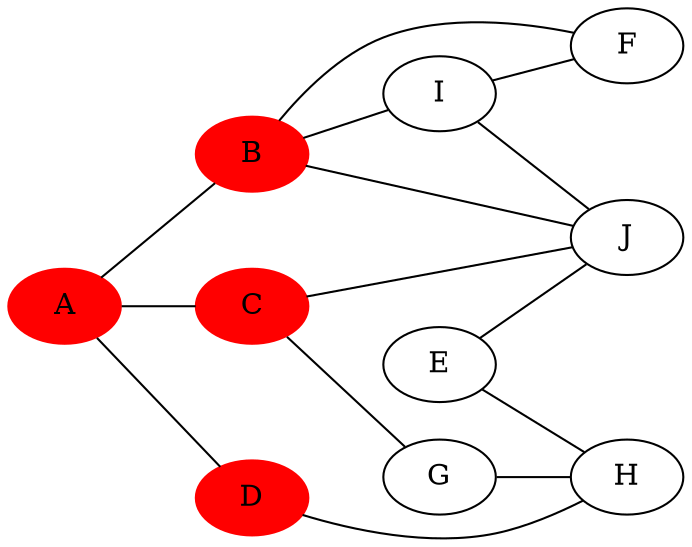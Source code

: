 graph {
 rankdir=LR;
A [style=filled, color=red];
B [style=filled, color=red];
C [style=filled, color=red];
D [style=filled, color=red];
A -- {{B D C }}
B -- {{I J F }}
C -- {{G J }}
D -- {{H }}
E -- {{H J }}
F -- {{}}
G -- {{H }}
H -- {{}}
I -- {{F J }}
J -- {{}}
}